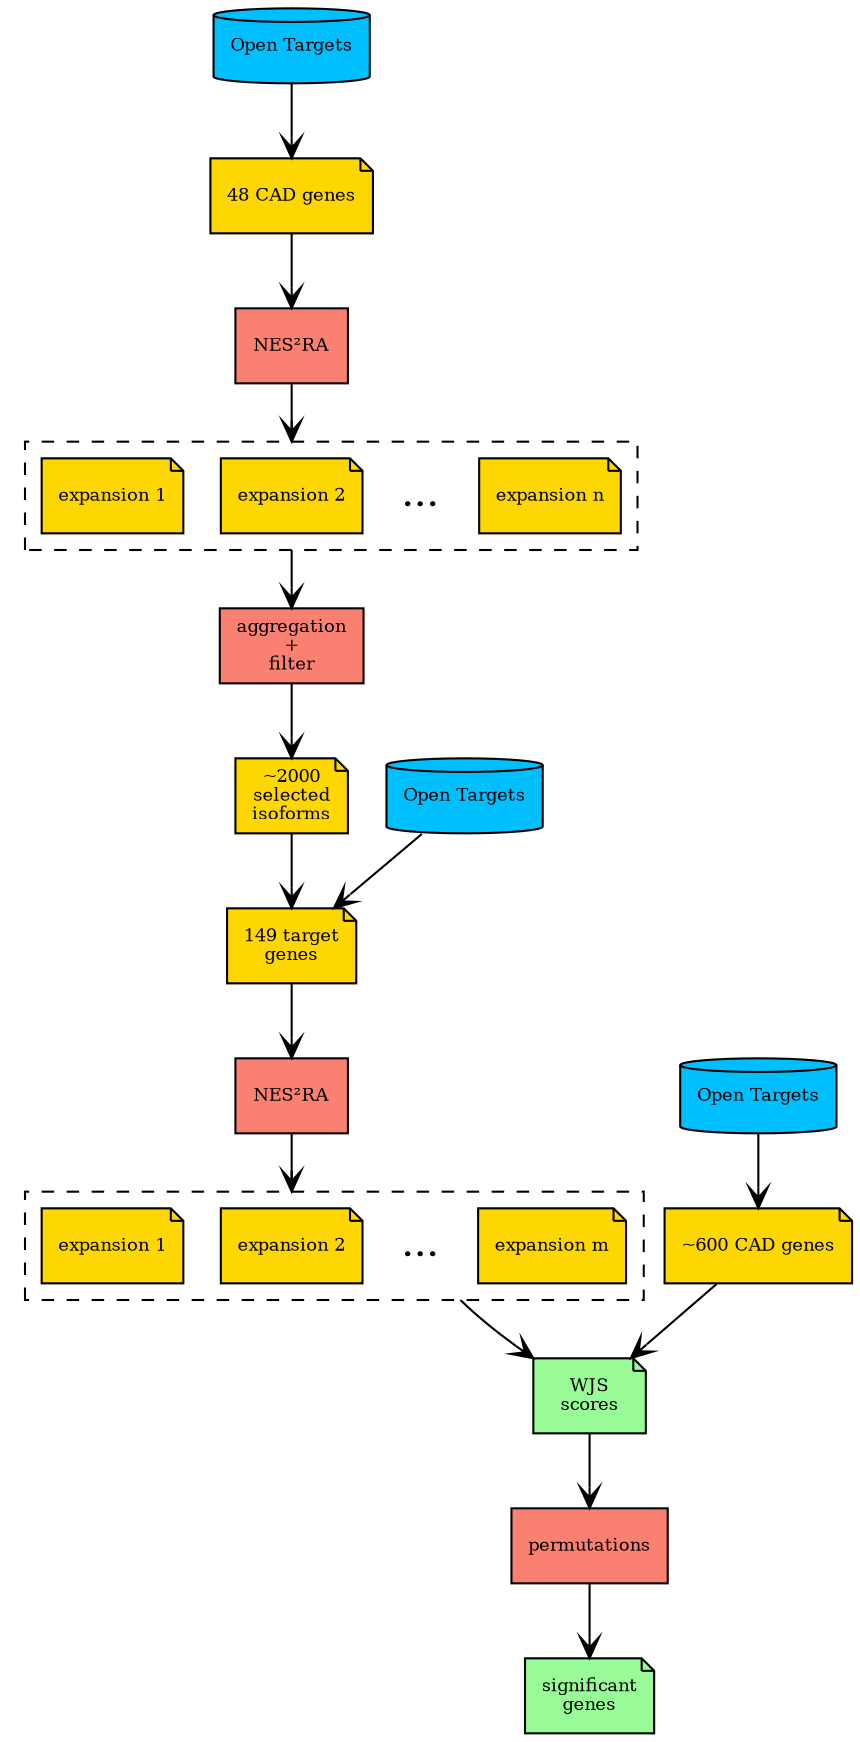 digraph workflow {
    compound = true
    edge[arrowhead = vee]
    node[fontsize = 8.5]
    OT [shape = cylinder, label = "Open Targets", style = filled, fillcolor = DeepSkyBlue]
    CAD [shape = note, label = "48 CAD genes", style = filled, fillcolor = Gold]
    NESSRA [shape = box, label = "NES²RA", style = filled, fillcolor = Salmon]
    subgraph cluster_1 {
        labeljust = "l"
        style = dashed
        n [shape = note, label = "expansion n", style = filled, fillcolor = Gold]
        dots [shape = plain, label = "...", fontsize = 20]
        2 [shape = note, label = "expansion 2", style = filled, fillcolor = Gold]
        1 [shape = note, label = "expansion 1", style = filled, fillcolor = Gold]
    }
    filter [shape = box, label = "aggregation\n+\nfilter", style = filled, fillcolor = Salmon]
    iso_2k [shape = note, label = "~2000\nselected\nisoforms", style = filled, fillcolor = Gold]
    OT2 [shape = cylinder, label = "Open Targets", style = filled, fillcolor = DeepSkyBlue]
    targets [shape = note, label = "149 target\ngenes", style = filled, fillcolor = Gold]
    NESSRA2 [shape = box, label = "NES²RA", style = filled, fillcolor = Salmon]
    subgraph cluster_2 {
        style = dashed
        n2 [shape = note, label = "expansion m", style = filled, fillcolor = Gold]
        dots2 [shape = plain, label = "...", fontsize = 20]
        22 [shape = note, label = "expansion 2", style = filled, fillcolor = Gold]
        12 [shape = note, label = "expansion 1", style = filled, fillcolor = Gold]
    }
    OT3 [shape = cylinder, label = "Open Targets", style = filled, fillcolor = DeepSkyBlue]
    CAD2 [shape = note, label = "~600 CAD genes", style = filled, fillcolor = Gold]
    WJS [shape = note, label = "WJS\nscores", style = filled, fillcolor = PaleGreen]
    null [shape = box, label = "permutations", style = filled, fillcolor = Salmon]
    pvals [shape = note, label = "significant\ngenes", style = filled, fillcolor = PaleGreen]
    
    OT -> CAD -> NESSRA
    NESSRA -> 2 [lhead = cluster_1]
    2 -> filter [ltail = cluster_1]
    filter -> iso_2k
    {OT2 iso_2k} -> targets -> NESSRA2
    NESSRA2 -> 22 [lhead = cluster_2]
    dots2 -> WJS [ltail = cluster_2]
    OT3 -> CAD2 -> WJS -> null -> pvals
}
